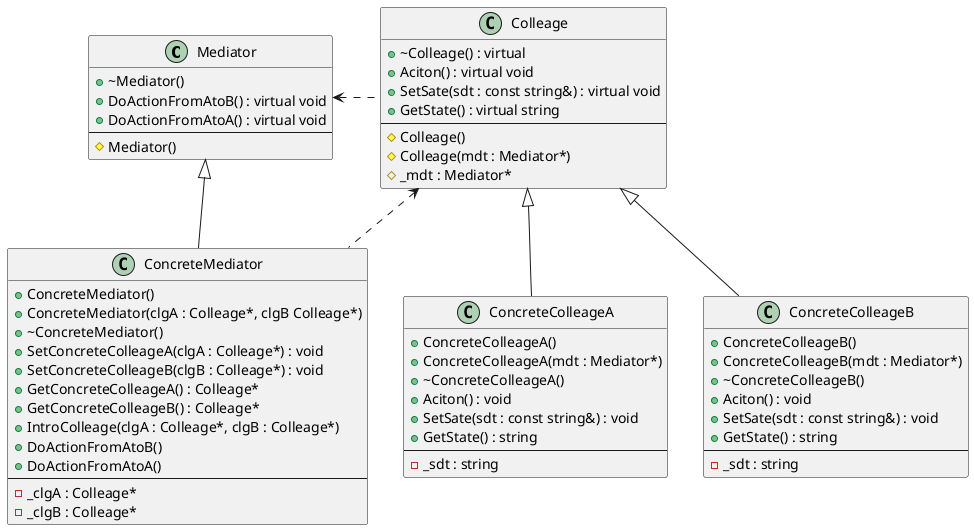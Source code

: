 @startuml Mediator

class Mediator{
    + ~Mediator()
    + DoActionFromAtoB() : virtual void
    + DoActionFromAtoA() : virtual void
    --
    # Mediator()
}

class ConcreteMediator{
    + ConcreteMediator()
    + ConcreteMediator(clgA : Colleage*, clgB Colleage*)
    + ~ConcreteMediator()
    + SetConcreteColleageA(clgA : Colleage*) : void
    + SetConcreteColleageB(clgB : Colleage*) : void
    + GetConcreteColleageA() : Colleage*
    + GetConcreteColleageB() : Colleage*
    + IntroColleage(clgA : Colleage*, clgB : Colleage*)
    + DoActionFromAtoB()
    + DoActionFromAtoA()
    --
    - _clgA : Colleage*
    - _clgB : Colleage*
}

class Colleage{
    + ~Colleage() : virtual 
    + Aciton() : virtual void
    + SetSate(sdt : const string&) : virtual void
    + GetState() : virtual string
    --
    # Colleage()
    # Colleage(mdt : Mediator*)
    # _mdt : Mediator*
}

class ConcreteColleageA{
    + ConcreteColleageA()
    + ConcreteColleageA(mdt : Mediator*)
    + ~ConcreteColleageA()
    + Aciton() : void
    + SetSate(sdt : const string&) : void
    + GetState() : string
    --
    - _sdt : string
}

class ConcreteColleageB{
    + ConcreteColleageB()
    + ConcreteColleageB(mdt : Mediator*)
    + ~ConcreteColleageB()
    + Aciton() : void
    + SetSate(sdt : const string&) : void
    + GetState() : string
    --
    - _sdt : string
}

ConcreteColleageA -up-|> Colleage
ConcreteColleageB -up-|> Colleage

ConcreteMediator -up-|> Mediator
Colleage .left.> Mediator
ConcreteMediator .left.> Colleage

@enduml